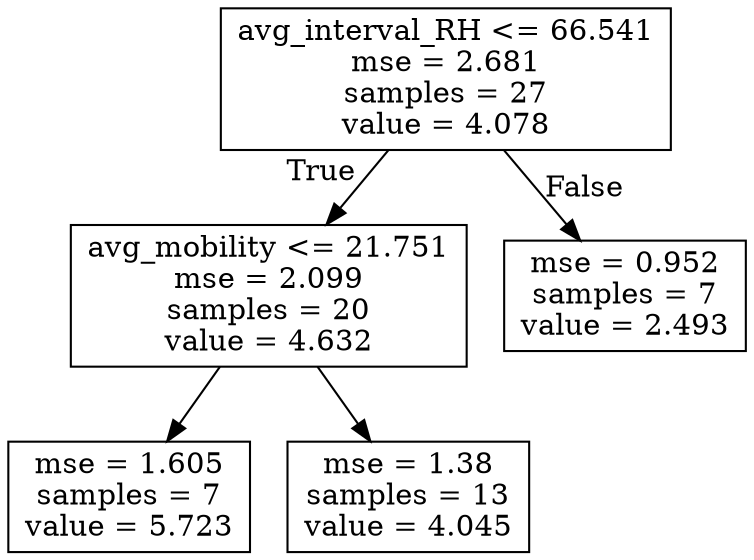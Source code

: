 digraph Tree {
node [shape=box] ;
0 [label="avg_interval_RH <= 66.541\nmse = 2.681\nsamples = 27\nvalue = 4.078"] ;
1 [label="avg_mobility <= 21.751\nmse = 2.099\nsamples = 20\nvalue = 4.632"] ;
0 -> 1 [labeldistance=2.5, labelangle=45, headlabel="True"] ;
2 [label="mse = 1.605\nsamples = 7\nvalue = 5.723"] ;
1 -> 2 ;
3 [label="mse = 1.38\nsamples = 13\nvalue = 4.045"] ;
1 -> 3 ;
4 [label="mse = 0.952\nsamples = 7\nvalue = 2.493"] ;
0 -> 4 [labeldistance=2.5, labelangle=-45, headlabel="False"] ;
}